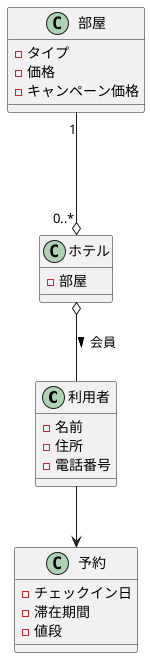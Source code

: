 @startuml ホテル予約
class 利用者{
    -名前
    -住所
    -電話番号
}
class ホテル{
    -部屋
}
class 部屋{
    -タイプ
    -価格
    -キャンペーン価格
}
class 予約{
    -チェックイン日
    -滞在期間
    -値段
}

ホテル "0..*" o-up-- "1" 部屋
ホテル o-- 利用者:会員 >
利用者 --> 予約



@enduml